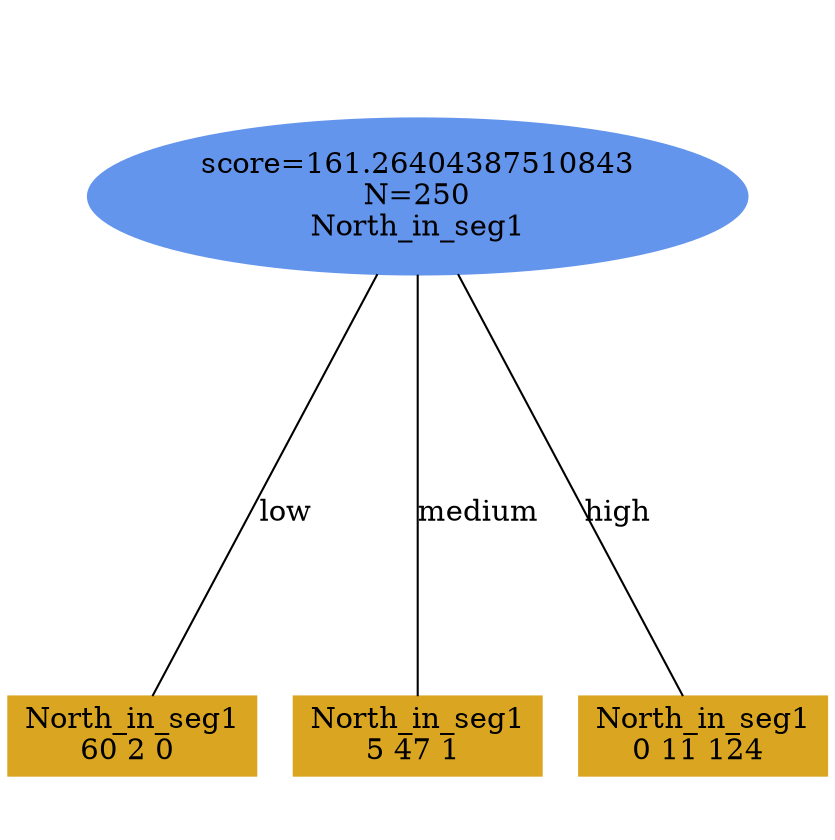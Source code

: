 digraph "DD" {
size = "7.5,10"
ratio=1.0;
center = true;
edge [dir = none];
{ rank = same; node [shape=ellipse, style=filled, color=cornflowerblue];"2834" [label="score=161.26404387510843\nN=250\nNorth_in_seg1"];}
{ rank = same; node [shape=box, style=filled, color=goldenrod];"2835" [label="North_in_seg1\n60 2 0 "];}
{ rank = same; node [shape=box, style=filled, color=goldenrod];"2836" [label="North_in_seg1\n5 47 1 "];}
{ rank = same; node [shape=box, style=filled, color=goldenrod];"2837" [label="North_in_seg1\n0 11 124 "];}
"2834" -> "2835" [label = "low"];
"2834" -> "2836" [label = "medium"];
"2834" -> "2837" [label = "high"];

}